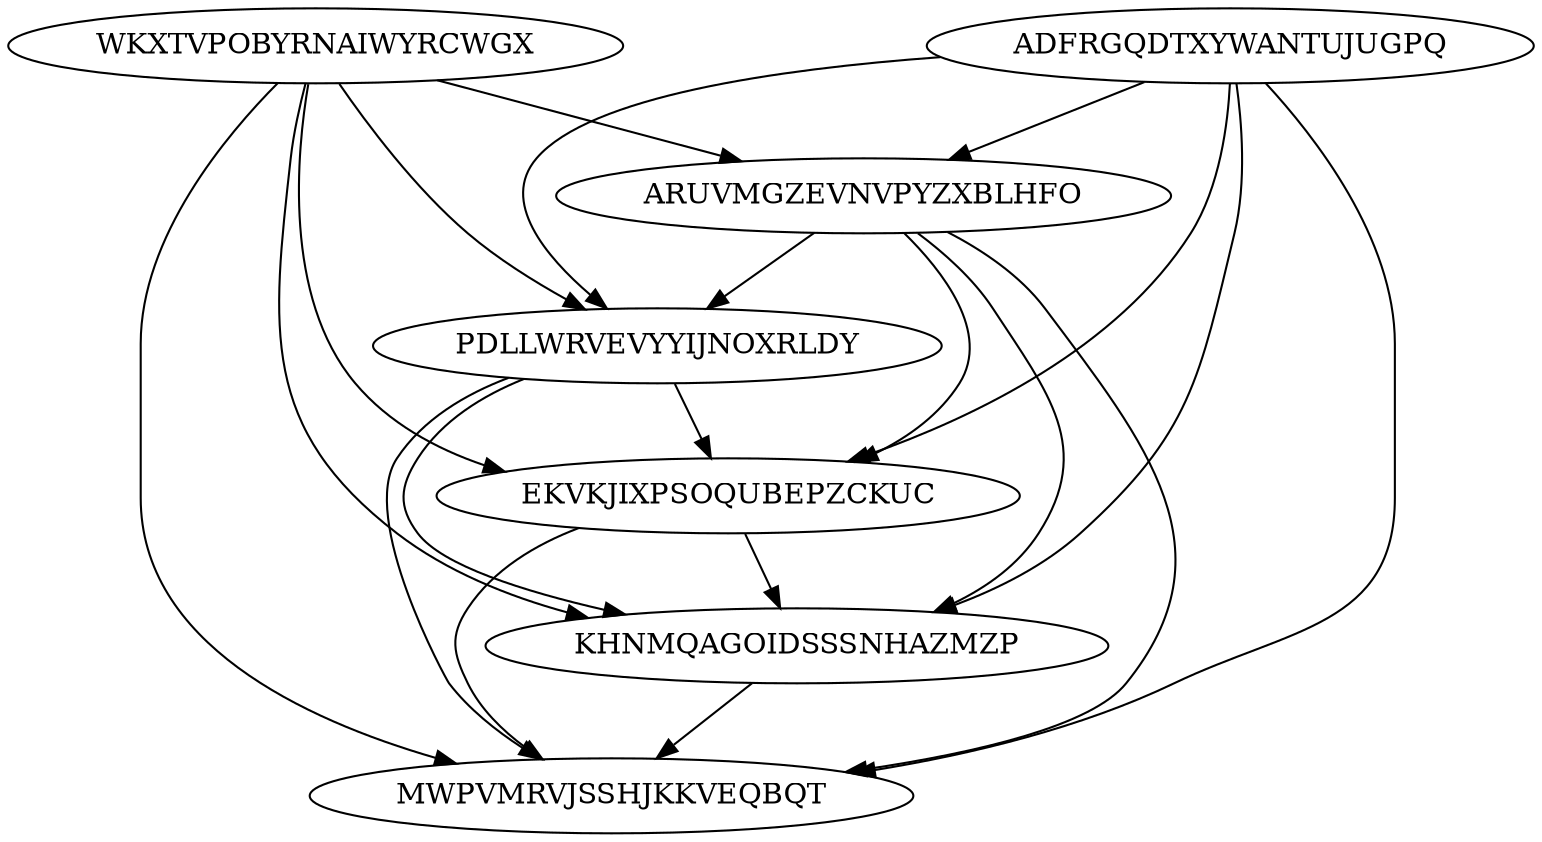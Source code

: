 digraph "N7M20" {
	WKXTVPOBYRNAIWYRCWGX			[Weight=14, Start=0, Processor=1];
	ADFRGQDTXYWANTUJUGPQ			[Weight=17, Start=0, Processor=2];
	ARUVMGZEVNVPYZXBLHFO			[Weight=10, Start=29, Processor=2];
	PDLLWRVEVYYIJNOXRLDY			[Weight=12, Start=39, Processor=2];
	EKVKJIXPSOQUBEPZCKUC			[Weight=19, Start=51, Processor=2];
	KHNMQAGOIDSSSNHAZMZP			[Weight=14, Start=70, Processor=2];
	MWPVMRVJSSHJKKVEQBQT			[Weight=17, Start=84, Processor=2];
	EKVKJIXPSOQUBEPZCKUC -> KHNMQAGOIDSSSNHAZMZP		[Weight=20];
	ADFRGQDTXYWANTUJUGPQ -> ARUVMGZEVNVPYZXBLHFO		[Weight=19];
	ARUVMGZEVNVPYZXBLHFO -> EKVKJIXPSOQUBEPZCKUC		[Weight=20];
	ARUVMGZEVNVPYZXBLHFO -> PDLLWRVEVYYIJNOXRLDY		[Weight=15];
	WKXTVPOBYRNAIWYRCWGX -> KHNMQAGOIDSSSNHAZMZP		[Weight=20];
	EKVKJIXPSOQUBEPZCKUC -> MWPVMRVJSSHJKKVEQBQT		[Weight=11];
	ADFRGQDTXYWANTUJUGPQ -> EKVKJIXPSOQUBEPZCKUC		[Weight=20];
	PDLLWRVEVYYIJNOXRLDY -> EKVKJIXPSOQUBEPZCKUC		[Weight=19];
	ADFRGQDTXYWANTUJUGPQ -> MWPVMRVJSSHJKKVEQBQT		[Weight=19];
	WKXTVPOBYRNAIWYRCWGX -> MWPVMRVJSSHJKKVEQBQT		[Weight=16];
	WKXTVPOBYRNAIWYRCWGX -> ARUVMGZEVNVPYZXBLHFO		[Weight=15];
	ADFRGQDTXYWANTUJUGPQ -> KHNMQAGOIDSSSNHAZMZP		[Weight=11];
	ARUVMGZEVNVPYZXBLHFO -> KHNMQAGOIDSSSNHAZMZP		[Weight=12];
	WKXTVPOBYRNAIWYRCWGX -> PDLLWRVEVYYIJNOXRLDY		[Weight=15];
	ARUVMGZEVNVPYZXBLHFO -> MWPVMRVJSSHJKKVEQBQT		[Weight=13];
	WKXTVPOBYRNAIWYRCWGX -> EKVKJIXPSOQUBEPZCKUC		[Weight=16];
	PDLLWRVEVYYIJNOXRLDY -> MWPVMRVJSSHJKKVEQBQT		[Weight=10];
	PDLLWRVEVYYIJNOXRLDY -> KHNMQAGOIDSSSNHAZMZP		[Weight=16];
	KHNMQAGOIDSSSNHAZMZP -> MWPVMRVJSSHJKKVEQBQT		[Weight=16];
	ADFRGQDTXYWANTUJUGPQ -> PDLLWRVEVYYIJNOXRLDY		[Weight=16];
}
